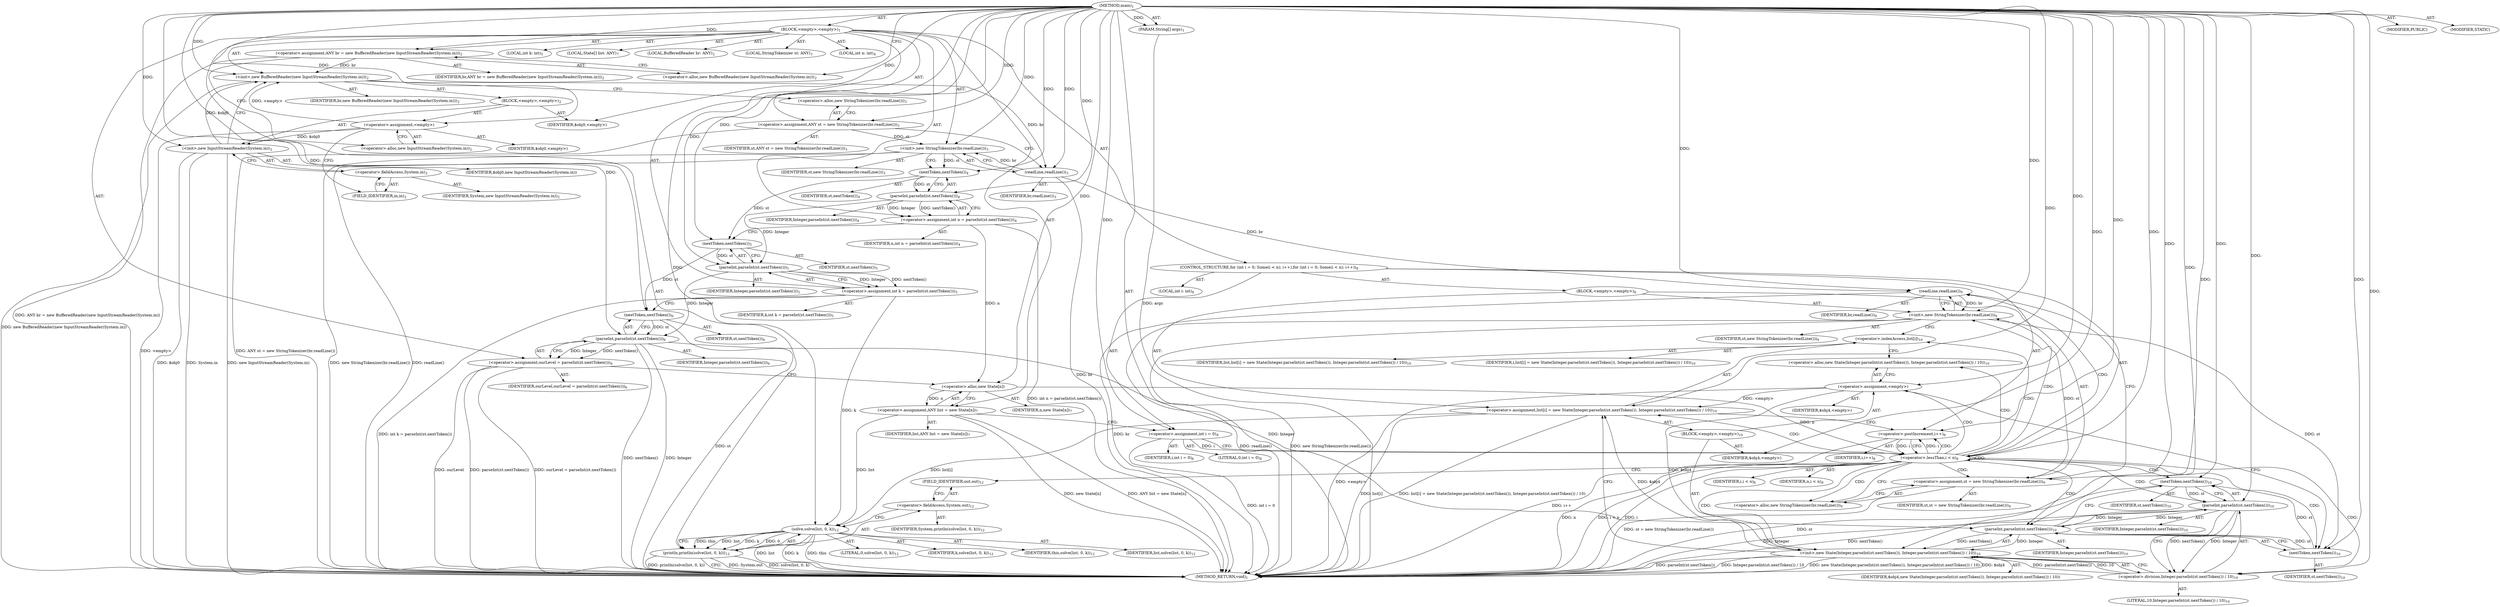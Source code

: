 digraph "main" {  
"22" [label = <(METHOD,main)<SUB>1</SUB>> ]
"23" [label = <(PARAM,String[] args)<SUB>1</SUB>> ]
"24" [label = <(BLOCK,&lt;empty&gt;,&lt;empty&gt;)<SUB>1</SUB>> ]
"4" [label = <(LOCAL,BufferedReader br: ANY)<SUB>2</SUB>> ]
"25" [label = <(&lt;operator&gt;.assignment,ANY br = new BufferedReader(new InputStreamReader(System.in)))<SUB>2</SUB>> ]
"26" [label = <(IDENTIFIER,br,ANY br = new BufferedReader(new InputStreamReader(System.in)))<SUB>2</SUB>> ]
"27" [label = <(&lt;operator&gt;.alloc,new BufferedReader(new InputStreamReader(System.in)))<SUB>2</SUB>> ]
"28" [label = <(&lt;init&gt;,new BufferedReader(new InputStreamReader(System.in)))<SUB>2</SUB>> ]
"3" [label = <(IDENTIFIER,br,new BufferedReader(new InputStreamReader(System.in)))<SUB>2</SUB>> ]
"29" [label = <(BLOCK,&lt;empty&gt;,&lt;empty&gt;)<SUB>2</SUB>> ]
"30" [label = <(&lt;operator&gt;.assignment,&lt;empty&gt;)> ]
"31" [label = <(IDENTIFIER,$obj0,&lt;empty&gt;)> ]
"32" [label = <(&lt;operator&gt;.alloc,new InputStreamReader(System.in))<SUB>2</SUB>> ]
"33" [label = <(&lt;init&gt;,new InputStreamReader(System.in))<SUB>2</SUB>> ]
"34" [label = <(IDENTIFIER,$obj0,new InputStreamReader(System.in))> ]
"35" [label = <(&lt;operator&gt;.fieldAccess,System.in)<SUB>2</SUB>> ]
"36" [label = <(IDENTIFIER,System,new InputStreamReader(System.in))<SUB>2</SUB>> ]
"37" [label = <(FIELD_IDENTIFIER,in,in)<SUB>2</SUB>> ]
"38" [label = <(IDENTIFIER,$obj0,&lt;empty&gt;)> ]
"6" [label = <(LOCAL,StringTokenizer st: ANY)<SUB>3</SUB>> ]
"39" [label = <(&lt;operator&gt;.assignment,ANY st = new StringTokenizer(br.readLine()))<SUB>3</SUB>> ]
"40" [label = <(IDENTIFIER,st,ANY st = new StringTokenizer(br.readLine()))<SUB>3</SUB>> ]
"41" [label = <(&lt;operator&gt;.alloc,new StringTokenizer(br.readLine()))<SUB>3</SUB>> ]
"42" [label = <(&lt;init&gt;,new StringTokenizer(br.readLine()))<SUB>3</SUB>> ]
"5" [label = <(IDENTIFIER,st,new StringTokenizer(br.readLine()))<SUB>3</SUB>> ]
"43" [label = <(readLine,readLine())<SUB>3</SUB>> ]
"44" [label = <(IDENTIFIER,br,readLine())<SUB>3</SUB>> ]
"45" [label = <(LOCAL,int n: int)<SUB>4</SUB>> ]
"46" [label = <(&lt;operator&gt;.assignment,int n = parseInt(st.nextToken()))<SUB>4</SUB>> ]
"47" [label = <(IDENTIFIER,n,int n = parseInt(st.nextToken()))<SUB>4</SUB>> ]
"48" [label = <(parseInt,parseInt(st.nextToken()))<SUB>4</SUB>> ]
"49" [label = <(IDENTIFIER,Integer,parseInt(st.nextToken()))<SUB>4</SUB>> ]
"50" [label = <(nextToken,nextToken())<SUB>4</SUB>> ]
"51" [label = <(IDENTIFIER,st,nextToken())<SUB>4</SUB>> ]
"52" [label = <(LOCAL,int k: int)<SUB>5</SUB>> ]
"53" [label = <(&lt;operator&gt;.assignment,int k = parseInt(st.nextToken()))<SUB>5</SUB>> ]
"54" [label = <(IDENTIFIER,k,int k = parseInt(st.nextToken()))<SUB>5</SUB>> ]
"55" [label = <(parseInt,parseInt(st.nextToken()))<SUB>5</SUB>> ]
"56" [label = <(IDENTIFIER,Integer,parseInt(st.nextToken()))<SUB>5</SUB>> ]
"57" [label = <(nextToken,nextToken())<SUB>5</SUB>> ]
"58" [label = <(IDENTIFIER,st,nextToken())<SUB>5</SUB>> ]
"59" [label = <(&lt;operator&gt;.assignment,ourLevel = parseInt(st.nextToken()))<SUB>6</SUB>> ]
"60" [label = <(IDENTIFIER,ourLevel,ourLevel = parseInt(st.nextToken()))<SUB>6</SUB>> ]
"61" [label = <(parseInt,parseInt(st.nextToken()))<SUB>6</SUB>> ]
"62" [label = <(IDENTIFIER,Integer,parseInt(st.nextToken()))<SUB>6</SUB>> ]
"63" [label = <(nextToken,nextToken())<SUB>6</SUB>> ]
"64" [label = <(IDENTIFIER,st,nextToken())<SUB>6</SUB>> ]
"65" [label = <(LOCAL,State[] list: ANY)<SUB>7</SUB>> ]
"66" [label = <(&lt;operator&gt;.assignment,ANY list = new State[n])<SUB>7</SUB>> ]
"67" [label = <(IDENTIFIER,list,ANY list = new State[n])<SUB>7</SUB>> ]
"68" [label = <(&lt;operator&gt;.alloc,new State[n])> ]
"69" [label = <(IDENTIFIER,n,new State[n])<SUB>7</SUB>> ]
"70" [label = <(CONTROL_STRUCTURE,for (int i = 0; Some(i &lt; n); i++),for (int i = 0; Some(i &lt; n); i++))<SUB>8</SUB>> ]
"71" [label = <(LOCAL,int i: int)<SUB>8</SUB>> ]
"72" [label = <(&lt;operator&gt;.assignment,int i = 0)<SUB>8</SUB>> ]
"73" [label = <(IDENTIFIER,i,int i = 0)<SUB>8</SUB>> ]
"74" [label = <(LITERAL,0,int i = 0)<SUB>8</SUB>> ]
"75" [label = <(&lt;operator&gt;.lessThan,i &lt; n)<SUB>8</SUB>> ]
"76" [label = <(IDENTIFIER,i,i &lt; n)<SUB>8</SUB>> ]
"77" [label = <(IDENTIFIER,n,i &lt; n)<SUB>8</SUB>> ]
"78" [label = <(&lt;operator&gt;.postIncrement,i++)<SUB>8</SUB>> ]
"79" [label = <(IDENTIFIER,i,i++)<SUB>8</SUB>> ]
"80" [label = <(BLOCK,&lt;empty&gt;,&lt;empty&gt;)<SUB>8</SUB>> ]
"81" [label = <(&lt;operator&gt;.assignment,st = new StringTokenizer(br.readLine()))<SUB>9</SUB>> ]
"82" [label = <(IDENTIFIER,st,st = new StringTokenizer(br.readLine()))<SUB>9</SUB>> ]
"83" [label = <(&lt;operator&gt;.alloc,new StringTokenizer(br.readLine()))<SUB>9</SUB>> ]
"84" [label = <(&lt;init&gt;,new StringTokenizer(br.readLine()))<SUB>9</SUB>> ]
"7" [label = <(IDENTIFIER,st,new StringTokenizer(br.readLine()))<SUB>9</SUB>> ]
"85" [label = <(readLine,readLine())<SUB>9</SUB>> ]
"86" [label = <(IDENTIFIER,br,readLine())<SUB>9</SUB>> ]
"87" [label = <(&lt;operator&gt;.assignment,list[i] = new State(Integer.parseInt(st.nextToken()), Integer.parseInt(st.nextToken()) / 10))<SUB>10</SUB>> ]
"88" [label = <(&lt;operator&gt;.indexAccess,list[i])<SUB>10</SUB>> ]
"89" [label = <(IDENTIFIER,list,list[i] = new State(Integer.parseInt(st.nextToken()), Integer.parseInt(st.nextToken()) / 10))<SUB>10</SUB>> ]
"90" [label = <(IDENTIFIER,i,list[i] = new State(Integer.parseInt(st.nextToken()), Integer.parseInt(st.nextToken()) / 10))<SUB>10</SUB>> ]
"91" [label = <(BLOCK,&lt;empty&gt;,&lt;empty&gt;)<SUB>10</SUB>> ]
"92" [label = <(&lt;operator&gt;.assignment,&lt;empty&gt;)> ]
"93" [label = <(IDENTIFIER,$obj4,&lt;empty&gt;)> ]
"94" [label = <(&lt;operator&gt;.alloc,new State(Integer.parseInt(st.nextToken()), Integer.parseInt(st.nextToken()) / 10))<SUB>10</SUB>> ]
"95" [label = <(&lt;init&gt;,new State(Integer.parseInt(st.nextToken()), Integer.parseInt(st.nextToken()) / 10))<SUB>10</SUB>> ]
"96" [label = <(IDENTIFIER,$obj4,new State(Integer.parseInt(st.nextToken()), Integer.parseInt(st.nextToken()) / 10))> ]
"97" [label = <(parseInt,parseInt(st.nextToken()))<SUB>10</SUB>> ]
"98" [label = <(IDENTIFIER,Integer,parseInt(st.nextToken()))<SUB>10</SUB>> ]
"99" [label = <(nextToken,nextToken())<SUB>10</SUB>> ]
"100" [label = <(IDENTIFIER,st,nextToken())<SUB>10</SUB>> ]
"101" [label = <(&lt;operator&gt;.division,Integer.parseInt(st.nextToken()) / 10)<SUB>10</SUB>> ]
"102" [label = <(parseInt,parseInt(st.nextToken()))<SUB>10</SUB>> ]
"103" [label = <(IDENTIFIER,Integer,parseInt(st.nextToken()))<SUB>10</SUB>> ]
"104" [label = <(nextToken,nextToken())<SUB>10</SUB>> ]
"105" [label = <(IDENTIFIER,st,nextToken())<SUB>10</SUB>> ]
"106" [label = <(LITERAL,10,Integer.parseInt(st.nextToken()) / 10)<SUB>10</SUB>> ]
"107" [label = <(IDENTIFIER,$obj4,&lt;empty&gt;)> ]
"108" [label = <(println,println(solve(list, 0, k)))<SUB>12</SUB>> ]
"109" [label = <(&lt;operator&gt;.fieldAccess,System.out)<SUB>12</SUB>> ]
"110" [label = <(IDENTIFIER,System,println(solve(list, 0, k)))<SUB>12</SUB>> ]
"111" [label = <(FIELD_IDENTIFIER,out,out)<SUB>12</SUB>> ]
"112" [label = <(solve,solve(list, 0, k))<SUB>12</SUB>> ]
"113" [label = <(IDENTIFIER,this,solve(list, 0, k))<SUB>12</SUB>> ]
"114" [label = <(IDENTIFIER,list,solve(list, 0, k))<SUB>12</SUB>> ]
"115" [label = <(LITERAL,0,solve(list, 0, k))<SUB>12</SUB>> ]
"116" [label = <(IDENTIFIER,k,solve(list, 0, k))<SUB>12</SUB>> ]
"117" [label = <(MODIFIER,PUBLIC)> ]
"118" [label = <(MODIFIER,STATIC)> ]
"119" [label = <(METHOD_RETURN,void)<SUB>1</SUB>> ]
  "22" -> "23"  [ label = "AST: "] 
  "22" -> "24"  [ label = "AST: "] 
  "22" -> "117"  [ label = "AST: "] 
  "22" -> "118"  [ label = "AST: "] 
  "22" -> "119"  [ label = "AST: "] 
  "24" -> "4"  [ label = "AST: "] 
  "24" -> "25"  [ label = "AST: "] 
  "24" -> "28"  [ label = "AST: "] 
  "24" -> "6"  [ label = "AST: "] 
  "24" -> "39"  [ label = "AST: "] 
  "24" -> "42"  [ label = "AST: "] 
  "24" -> "45"  [ label = "AST: "] 
  "24" -> "46"  [ label = "AST: "] 
  "24" -> "52"  [ label = "AST: "] 
  "24" -> "53"  [ label = "AST: "] 
  "24" -> "59"  [ label = "AST: "] 
  "24" -> "65"  [ label = "AST: "] 
  "24" -> "66"  [ label = "AST: "] 
  "24" -> "70"  [ label = "AST: "] 
  "24" -> "108"  [ label = "AST: "] 
  "25" -> "26"  [ label = "AST: "] 
  "25" -> "27"  [ label = "AST: "] 
  "28" -> "3"  [ label = "AST: "] 
  "28" -> "29"  [ label = "AST: "] 
  "29" -> "30"  [ label = "AST: "] 
  "29" -> "33"  [ label = "AST: "] 
  "29" -> "38"  [ label = "AST: "] 
  "30" -> "31"  [ label = "AST: "] 
  "30" -> "32"  [ label = "AST: "] 
  "33" -> "34"  [ label = "AST: "] 
  "33" -> "35"  [ label = "AST: "] 
  "35" -> "36"  [ label = "AST: "] 
  "35" -> "37"  [ label = "AST: "] 
  "39" -> "40"  [ label = "AST: "] 
  "39" -> "41"  [ label = "AST: "] 
  "42" -> "5"  [ label = "AST: "] 
  "42" -> "43"  [ label = "AST: "] 
  "43" -> "44"  [ label = "AST: "] 
  "46" -> "47"  [ label = "AST: "] 
  "46" -> "48"  [ label = "AST: "] 
  "48" -> "49"  [ label = "AST: "] 
  "48" -> "50"  [ label = "AST: "] 
  "50" -> "51"  [ label = "AST: "] 
  "53" -> "54"  [ label = "AST: "] 
  "53" -> "55"  [ label = "AST: "] 
  "55" -> "56"  [ label = "AST: "] 
  "55" -> "57"  [ label = "AST: "] 
  "57" -> "58"  [ label = "AST: "] 
  "59" -> "60"  [ label = "AST: "] 
  "59" -> "61"  [ label = "AST: "] 
  "61" -> "62"  [ label = "AST: "] 
  "61" -> "63"  [ label = "AST: "] 
  "63" -> "64"  [ label = "AST: "] 
  "66" -> "67"  [ label = "AST: "] 
  "66" -> "68"  [ label = "AST: "] 
  "68" -> "69"  [ label = "AST: "] 
  "70" -> "71"  [ label = "AST: "] 
  "70" -> "72"  [ label = "AST: "] 
  "70" -> "75"  [ label = "AST: "] 
  "70" -> "78"  [ label = "AST: "] 
  "70" -> "80"  [ label = "AST: "] 
  "72" -> "73"  [ label = "AST: "] 
  "72" -> "74"  [ label = "AST: "] 
  "75" -> "76"  [ label = "AST: "] 
  "75" -> "77"  [ label = "AST: "] 
  "78" -> "79"  [ label = "AST: "] 
  "80" -> "81"  [ label = "AST: "] 
  "80" -> "84"  [ label = "AST: "] 
  "80" -> "87"  [ label = "AST: "] 
  "81" -> "82"  [ label = "AST: "] 
  "81" -> "83"  [ label = "AST: "] 
  "84" -> "7"  [ label = "AST: "] 
  "84" -> "85"  [ label = "AST: "] 
  "85" -> "86"  [ label = "AST: "] 
  "87" -> "88"  [ label = "AST: "] 
  "87" -> "91"  [ label = "AST: "] 
  "88" -> "89"  [ label = "AST: "] 
  "88" -> "90"  [ label = "AST: "] 
  "91" -> "92"  [ label = "AST: "] 
  "91" -> "95"  [ label = "AST: "] 
  "91" -> "107"  [ label = "AST: "] 
  "92" -> "93"  [ label = "AST: "] 
  "92" -> "94"  [ label = "AST: "] 
  "95" -> "96"  [ label = "AST: "] 
  "95" -> "97"  [ label = "AST: "] 
  "95" -> "101"  [ label = "AST: "] 
  "97" -> "98"  [ label = "AST: "] 
  "97" -> "99"  [ label = "AST: "] 
  "99" -> "100"  [ label = "AST: "] 
  "101" -> "102"  [ label = "AST: "] 
  "101" -> "106"  [ label = "AST: "] 
  "102" -> "103"  [ label = "AST: "] 
  "102" -> "104"  [ label = "AST: "] 
  "104" -> "105"  [ label = "AST: "] 
  "108" -> "109"  [ label = "AST: "] 
  "108" -> "112"  [ label = "AST: "] 
  "109" -> "110"  [ label = "AST: "] 
  "109" -> "111"  [ label = "AST: "] 
  "112" -> "113"  [ label = "AST: "] 
  "112" -> "114"  [ label = "AST: "] 
  "112" -> "115"  [ label = "AST: "] 
  "112" -> "116"  [ label = "AST: "] 
  "25" -> "32"  [ label = "CFG: "] 
  "28" -> "41"  [ label = "CFG: "] 
  "39" -> "43"  [ label = "CFG: "] 
  "42" -> "50"  [ label = "CFG: "] 
  "46" -> "57"  [ label = "CFG: "] 
  "53" -> "63"  [ label = "CFG: "] 
  "59" -> "68"  [ label = "CFG: "] 
  "66" -> "72"  [ label = "CFG: "] 
  "108" -> "119"  [ label = "CFG: "] 
  "27" -> "25"  [ label = "CFG: "] 
  "41" -> "39"  [ label = "CFG: "] 
  "43" -> "42"  [ label = "CFG: "] 
  "48" -> "46"  [ label = "CFG: "] 
  "55" -> "53"  [ label = "CFG: "] 
  "61" -> "59"  [ label = "CFG: "] 
  "68" -> "66"  [ label = "CFG: "] 
  "72" -> "75"  [ label = "CFG: "] 
  "75" -> "83"  [ label = "CFG: "] 
  "75" -> "111"  [ label = "CFG: "] 
  "78" -> "75"  [ label = "CFG: "] 
  "109" -> "112"  [ label = "CFG: "] 
  "112" -> "108"  [ label = "CFG: "] 
  "30" -> "37"  [ label = "CFG: "] 
  "33" -> "28"  [ label = "CFG: "] 
  "50" -> "48"  [ label = "CFG: "] 
  "57" -> "55"  [ label = "CFG: "] 
  "63" -> "61"  [ label = "CFG: "] 
  "81" -> "85"  [ label = "CFG: "] 
  "84" -> "88"  [ label = "CFG: "] 
  "87" -> "78"  [ label = "CFG: "] 
  "111" -> "109"  [ label = "CFG: "] 
  "32" -> "30"  [ label = "CFG: "] 
  "35" -> "33"  [ label = "CFG: "] 
  "83" -> "81"  [ label = "CFG: "] 
  "85" -> "84"  [ label = "CFG: "] 
  "88" -> "94"  [ label = "CFG: "] 
  "37" -> "35"  [ label = "CFG: "] 
  "92" -> "99"  [ label = "CFG: "] 
  "95" -> "87"  [ label = "CFG: "] 
  "94" -> "92"  [ label = "CFG: "] 
  "97" -> "104"  [ label = "CFG: "] 
  "101" -> "95"  [ label = "CFG: "] 
  "99" -> "97"  [ label = "CFG: "] 
  "102" -> "101"  [ label = "CFG: "] 
  "104" -> "102"  [ label = "CFG: "] 
  "22" -> "27"  [ label = "CFG: "] 
  "23" -> "119"  [ label = "DDG: args"] 
  "25" -> "119"  [ label = "DDG: ANY br = new BufferedReader(new InputStreamReader(System.in))"] 
  "30" -> "119"  [ label = "DDG: &lt;empty&gt;"] 
  "33" -> "119"  [ label = "DDG: $obj0"] 
  "33" -> "119"  [ label = "DDG: System.in"] 
  "33" -> "119"  [ label = "DDG: new InputStreamReader(System.in)"] 
  "28" -> "119"  [ label = "DDG: new BufferedReader(new InputStreamReader(System.in))"] 
  "39" -> "119"  [ label = "DDG: ANY st = new StringTokenizer(br.readLine())"] 
  "43" -> "119"  [ label = "DDG: br"] 
  "42" -> "119"  [ label = "DDG: readLine()"] 
  "42" -> "119"  [ label = "DDG: new StringTokenizer(br.readLine())"] 
  "46" -> "119"  [ label = "DDG: int n = parseInt(st.nextToken())"] 
  "53" -> "119"  [ label = "DDG: int k = parseInt(st.nextToken())"] 
  "61" -> "119"  [ label = "DDG: Integer"] 
  "63" -> "119"  [ label = "DDG: st"] 
  "61" -> "119"  [ label = "DDG: nextToken()"] 
  "59" -> "119"  [ label = "DDG: parseInt(st.nextToken())"] 
  "59" -> "119"  [ label = "DDG: ourLevel = parseInt(st.nextToken())"] 
  "66" -> "119"  [ label = "DDG: new State[n]"] 
  "66" -> "119"  [ label = "DDG: ANY list = new State[n]"] 
  "72" -> "119"  [ label = "DDG: int i = 0"] 
  "75" -> "119"  [ label = "DDG: i"] 
  "75" -> "119"  [ label = "DDG: n"] 
  "75" -> "119"  [ label = "DDG: i &lt; n"] 
  "108" -> "119"  [ label = "DDG: System.out"] 
  "112" -> "119"  [ label = "DDG: list"] 
  "112" -> "119"  [ label = "DDG: k"] 
  "108" -> "119"  [ label = "DDG: solve(list, 0, k)"] 
  "108" -> "119"  [ label = "DDG: println(solve(list, 0, k))"] 
  "81" -> "119"  [ label = "DDG: st = new StringTokenizer(br.readLine())"] 
  "85" -> "119"  [ label = "DDG: br"] 
  "84" -> "119"  [ label = "DDG: readLine()"] 
  "84" -> "119"  [ label = "DDG: new StringTokenizer(br.readLine())"] 
  "87" -> "119"  [ label = "DDG: list[i]"] 
  "92" -> "119"  [ label = "DDG: &lt;empty&gt;"] 
  "95" -> "119"  [ label = "DDG: $obj4"] 
  "95" -> "119"  [ label = "DDG: parseInt(st.nextToken())"] 
  "102" -> "119"  [ label = "DDG: Integer"] 
  "104" -> "119"  [ label = "DDG: st"] 
  "102" -> "119"  [ label = "DDG: nextToken()"] 
  "95" -> "119"  [ label = "DDG: Integer.parseInt(st.nextToken()) / 10"] 
  "95" -> "119"  [ label = "DDG: new State(Integer.parseInt(st.nextToken()), Integer.parseInt(st.nextToken()) / 10)"] 
  "87" -> "119"  [ label = "DDG: list[i] = new State(Integer.parseInt(st.nextToken()), Integer.parseInt(st.nextToken()) / 10)"] 
  "78" -> "119"  [ label = "DDG: i++"] 
  "112" -> "119"  [ label = "DDG: this"] 
  "59" -> "119"  [ label = "DDG: ourLevel"] 
  "22" -> "23"  [ label = "DDG: "] 
  "22" -> "25"  [ label = "DDG: "] 
  "22" -> "39"  [ label = "DDG: "] 
  "48" -> "46"  [ label = "DDG: Integer"] 
  "48" -> "46"  [ label = "DDG: nextToken()"] 
  "55" -> "53"  [ label = "DDG: Integer"] 
  "55" -> "53"  [ label = "DDG: nextToken()"] 
  "61" -> "59"  [ label = "DDG: Integer"] 
  "61" -> "59"  [ label = "DDG: nextToken()"] 
  "68" -> "66"  [ label = "DDG: n"] 
  "25" -> "28"  [ label = "DDG: br"] 
  "22" -> "28"  [ label = "DDG: "] 
  "30" -> "28"  [ label = "DDG: &lt;empty&gt;"] 
  "33" -> "28"  [ label = "DDG: $obj0"] 
  "39" -> "42"  [ label = "DDG: st"] 
  "22" -> "42"  [ label = "DDG: "] 
  "43" -> "42"  [ label = "DDG: br"] 
  "22" -> "72"  [ label = "DDG: "] 
  "112" -> "108"  [ label = "DDG: this"] 
  "112" -> "108"  [ label = "DDG: list"] 
  "112" -> "108"  [ label = "DDG: 0"] 
  "112" -> "108"  [ label = "DDG: k"] 
  "22" -> "30"  [ label = "DDG: "] 
  "22" -> "38"  [ label = "DDG: "] 
  "28" -> "43"  [ label = "DDG: br"] 
  "22" -> "43"  [ label = "DDG: "] 
  "22" -> "48"  [ label = "DDG: "] 
  "50" -> "48"  [ label = "DDG: st"] 
  "48" -> "55"  [ label = "DDG: Integer"] 
  "22" -> "55"  [ label = "DDG: "] 
  "57" -> "55"  [ label = "DDG: st"] 
  "55" -> "61"  [ label = "DDG: Integer"] 
  "22" -> "61"  [ label = "DDG: "] 
  "63" -> "61"  [ label = "DDG: st"] 
  "46" -> "68"  [ label = "DDG: n"] 
  "22" -> "68"  [ label = "DDG: "] 
  "72" -> "75"  [ label = "DDG: i"] 
  "78" -> "75"  [ label = "DDG: i"] 
  "22" -> "75"  [ label = "DDG: "] 
  "68" -> "75"  [ label = "DDG: n"] 
  "75" -> "78"  [ label = "DDG: i"] 
  "22" -> "78"  [ label = "DDG: "] 
  "22" -> "81"  [ label = "DDG: "] 
  "92" -> "87"  [ label = "DDG: &lt;empty&gt;"] 
  "95" -> "87"  [ label = "DDG: $obj4"] 
  "22" -> "87"  [ label = "DDG: "] 
  "22" -> "112"  [ label = "DDG: "] 
  "66" -> "112"  [ label = "DDG: list"] 
  "87" -> "112"  [ label = "DDG: list[i]"] 
  "53" -> "112"  [ label = "DDG: k"] 
  "30" -> "33"  [ label = "DDG: $obj0"] 
  "22" -> "33"  [ label = "DDG: "] 
  "42" -> "50"  [ label = "DDG: st"] 
  "22" -> "50"  [ label = "DDG: "] 
  "50" -> "57"  [ label = "DDG: st"] 
  "22" -> "57"  [ label = "DDG: "] 
  "57" -> "63"  [ label = "DDG: st"] 
  "22" -> "63"  [ label = "DDG: "] 
  "81" -> "84"  [ label = "DDG: st"] 
  "22" -> "84"  [ label = "DDG: "] 
  "85" -> "84"  [ label = "DDG: br"] 
  "43" -> "85"  [ label = "DDG: br"] 
  "22" -> "85"  [ label = "DDG: "] 
  "22" -> "92"  [ label = "DDG: "] 
  "22" -> "107"  [ label = "DDG: "] 
  "92" -> "95"  [ label = "DDG: $obj4"] 
  "22" -> "95"  [ label = "DDG: "] 
  "101" -> "95"  [ label = "DDG: parseInt(st.nextToken())"] 
  "97" -> "95"  [ label = "DDG: Integer"] 
  "97" -> "95"  [ label = "DDG: nextToken()"] 
  "101" -> "95"  [ label = "DDG: 10"] 
  "61" -> "97"  [ label = "DDG: Integer"] 
  "102" -> "97"  [ label = "DDG: Integer"] 
  "22" -> "97"  [ label = "DDG: "] 
  "99" -> "97"  [ label = "DDG: st"] 
  "102" -> "101"  [ label = "DDG: Integer"] 
  "102" -> "101"  [ label = "DDG: nextToken()"] 
  "22" -> "101"  [ label = "DDG: "] 
  "84" -> "99"  [ label = "DDG: st"] 
  "22" -> "99"  [ label = "DDG: "] 
  "97" -> "102"  [ label = "DDG: Integer"] 
  "22" -> "102"  [ label = "DDG: "] 
  "104" -> "102"  [ label = "DDG: st"] 
  "99" -> "104"  [ label = "DDG: st"] 
  "22" -> "104"  [ label = "DDG: "] 
  "75" -> "94"  [ label = "CDG: "] 
  "75" -> "83"  [ label = "CDG: "] 
  "75" -> "75"  [ label = "CDG: "] 
  "75" -> "99"  [ label = "CDG: "] 
  "75" -> "81"  [ label = "CDG: "] 
  "75" -> "84"  [ label = "CDG: "] 
  "75" -> "102"  [ label = "CDG: "] 
  "75" -> "85"  [ label = "CDG: "] 
  "75" -> "88"  [ label = "CDG: "] 
  "75" -> "104"  [ label = "CDG: "] 
  "75" -> "95"  [ label = "CDG: "] 
  "75" -> "92"  [ label = "CDG: "] 
  "75" -> "87"  [ label = "CDG: "] 
  "75" -> "97"  [ label = "CDG: "] 
  "75" -> "101"  [ label = "CDG: "] 
  "75" -> "78"  [ label = "CDG: "] 
}
